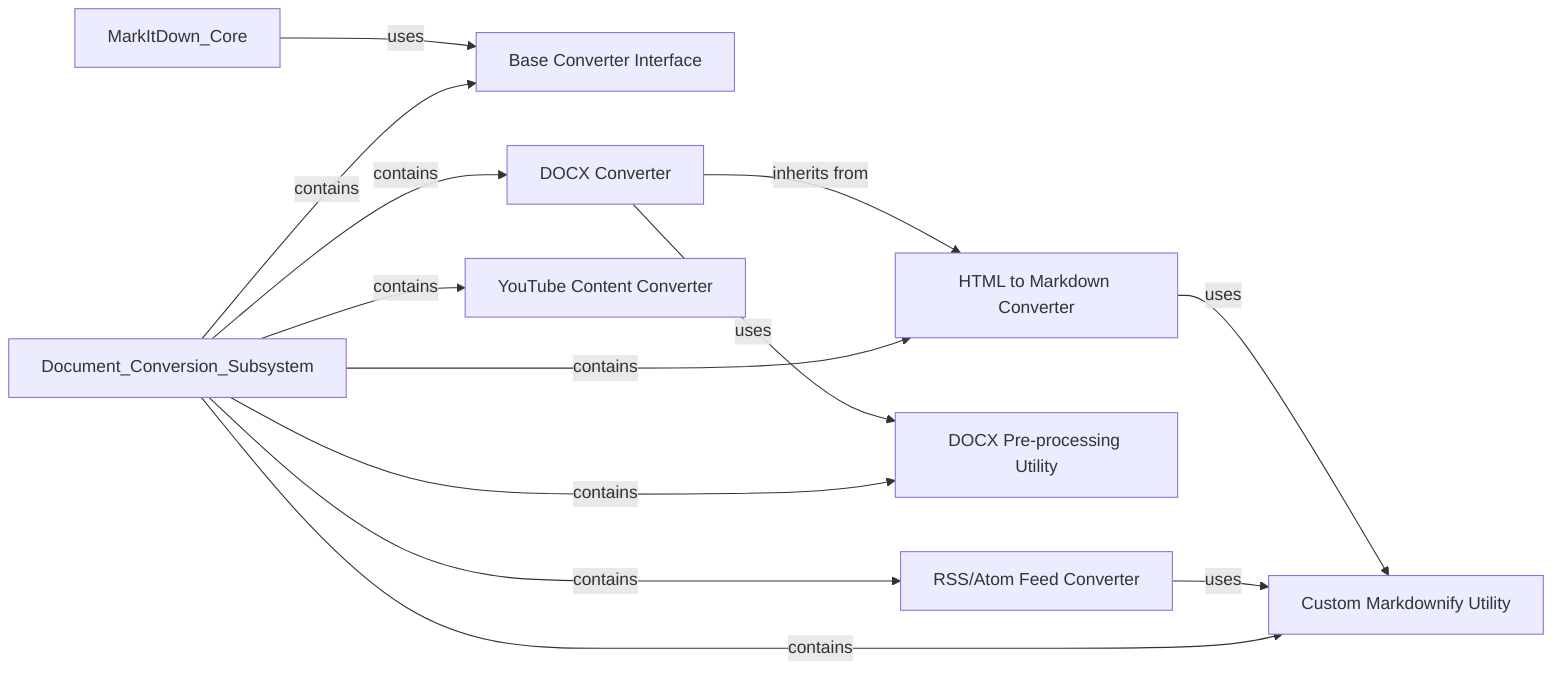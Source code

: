 graph LR
    Base_Converter_Interface["Base Converter Interface"]
    HTML_to_Markdown_Converter["HTML to Markdown Converter"]
    Custom_Markdownify_Utility["Custom Markdownify Utility"]
    DOCX_Converter["DOCX Converter"]
    DOCX_Pre_processing_Utility["DOCX Pre-processing Utility"]
    YouTube_Content_Converter["YouTube Content Converter"]
    RSS_Atom_Feed_Converter["RSS/Atom Feed Converter"]
    MarkItDown_Core -- "uses" --> Base_Converter_Interface
    HTML_to_Markdown_Converter -- "uses" --> Custom_Markdownify_Utility
    DOCX_Converter -- "inherits from" --> HTML_to_Markdown_Converter
    DOCX_Converter -- "uses" --> DOCX_Pre_processing_Utility
    RSS_Atom_Feed_Converter -- "uses" --> Custom_Markdownify_Utility
    Document_Conversion_Subsystem -- "contains" --> Base_Converter_Interface
    Document_Conversion_Subsystem -- "contains" --> HTML_to_Markdown_Converter
    Document_Conversion_Subsystem -- "contains" --> Custom_Markdownify_Utility
    Document_Conversion_Subsystem -- "contains" --> DOCX_Converter
    Document_Conversion_Subsystem -- "contains" --> DOCX_Pre_processing_Utility
    Document_Conversion_Subsystem -- "contains" --> YouTube_Content_Converter
    Document_Conversion_Subsystem -- "contains" --> RSS_Atom_Feed_Converter
    click Base_Converter_Interface href "./Base_Converter_Interface.md" "Details"
    click HTML_to_Markdown_Converter href "./HTML_to_Markdown_Converter.md" "Details"
    click Custom_Markdownify_Utility href "./Custom_Markdownify_Utility.md" "Details"
    click DOCX_Converter href "./DOCX_Converter.md" "Details"
    click DOCX_Pre_processing_Utility href "./DOCX_Pre_processing_Utility.md" "Details"
    click YouTube_Content_Converter href "./YouTube_Content_Converter.md" "Details"
    click RSS_Atom_Feed_Converter href "./RSS_Atom_Feed_Converter.md" "Details"